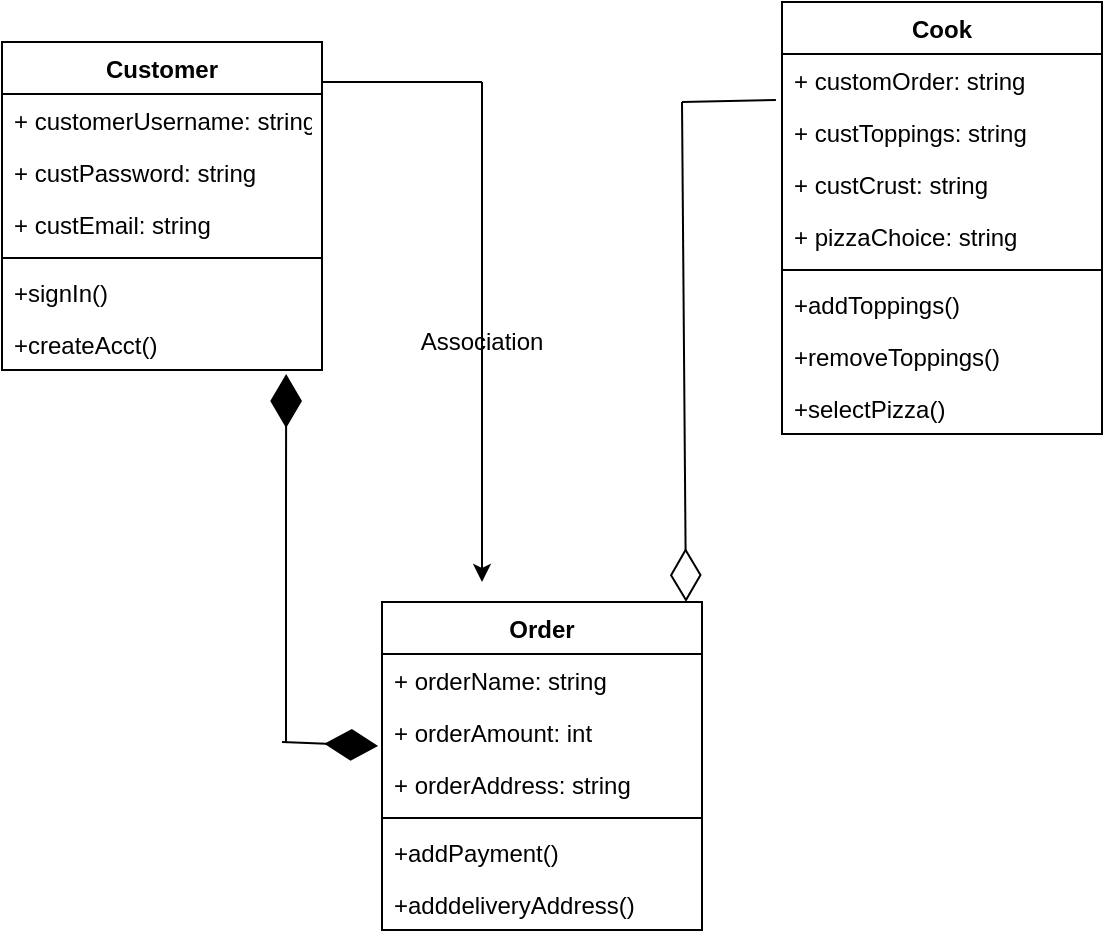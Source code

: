 <mxfile version="13.9.8" type="github">
  <diagram name="Page-1" id="c4acf3e9-155e-7222-9cf6-157b1a14988f">
    <mxGraphModel dx="868" dy="450" grid="1" gridSize="10" guides="1" tooltips="1" connect="1" arrows="1" fold="1" page="1" pageScale="1" pageWidth="850" pageHeight="1100" background="#ffffff" math="0" shadow="0">
      <root>
        <mxCell id="0" />
        <mxCell id="1" parent="0" />
        <mxCell id="BzQTkP8zbD1Mrh2k2CRk-1" value="Customer" style="swimlane;fontStyle=1;align=center;verticalAlign=top;childLayout=stackLayout;horizontal=1;startSize=26;horizontalStack=0;resizeParent=1;resizeParentMax=0;resizeLast=0;collapsible=1;marginBottom=0;" vertex="1" parent="1">
          <mxGeometry x="110" y="140" width="160" height="164" as="geometry" />
        </mxCell>
        <mxCell id="BzQTkP8zbD1Mrh2k2CRk-2" value="+ customerUsername: string" style="text;strokeColor=none;fillColor=none;align=left;verticalAlign=top;spacingLeft=4;spacingRight=4;overflow=hidden;rotatable=0;points=[[0,0.5],[1,0.5]];portConstraint=eastwest;" vertex="1" parent="BzQTkP8zbD1Mrh2k2CRk-1">
          <mxGeometry y="26" width="160" height="26" as="geometry" />
        </mxCell>
        <mxCell id="BzQTkP8zbD1Mrh2k2CRk-5" value="+ custPassword: string" style="text;strokeColor=none;fillColor=none;align=left;verticalAlign=top;spacingLeft=4;spacingRight=4;overflow=hidden;rotatable=0;points=[[0,0.5],[1,0.5]];portConstraint=eastwest;" vertex="1" parent="BzQTkP8zbD1Mrh2k2CRk-1">
          <mxGeometry y="52" width="160" height="26" as="geometry" />
        </mxCell>
        <mxCell id="BzQTkP8zbD1Mrh2k2CRk-6" value="+ custEmail: string" style="text;strokeColor=none;fillColor=none;align=left;verticalAlign=top;spacingLeft=4;spacingRight=4;overflow=hidden;rotatable=0;points=[[0,0.5],[1,0.5]];portConstraint=eastwest;" vertex="1" parent="BzQTkP8zbD1Mrh2k2CRk-1">
          <mxGeometry y="78" width="160" height="26" as="geometry" />
        </mxCell>
        <mxCell id="BzQTkP8zbD1Mrh2k2CRk-3" value="" style="line;strokeWidth=1;fillColor=none;align=left;verticalAlign=middle;spacingTop=-1;spacingLeft=3;spacingRight=3;rotatable=0;labelPosition=right;points=[];portConstraint=eastwest;" vertex="1" parent="BzQTkP8zbD1Mrh2k2CRk-1">
          <mxGeometry y="104" width="160" height="8" as="geometry" />
        </mxCell>
        <mxCell id="BzQTkP8zbD1Mrh2k2CRk-4" value="+signIn()" style="text;strokeColor=none;fillColor=none;align=left;verticalAlign=top;spacingLeft=4;spacingRight=4;overflow=hidden;rotatable=0;points=[[0,0.5],[1,0.5]];portConstraint=eastwest;" vertex="1" parent="BzQTkP8zbD1Mrh2k2CRk-1">
          <mxGeometry y="112" width="160" height="26" as="geometry" />
        </mxCell>
        <mxCell id="BzQTkP8zbD1Mrh2k2CRk-8" value="+createAcct()" style="text;strokeColor=none;fillColor=none;align=left;verticalAlign=top;spacingLeft=4;spacingRight=4;overflow=hidden;rotatable=0;points=[[0,0.5],[1,0.5]];portConstraint=eastwest;" vertex="1" parent="BzQTkP8zbD1Mrh2k2CRk-1">
          <mxGeometry y="138" width="160" height="26" as="geometry" />
        </mxCell>
        <mxCell id="BzQTkP8zbD1Mrh2k2CRk-9" value="Cook" style="swimlane;fontStyle=1;align=center;verticalAlign=top;childLayout=stackLayout;horizontal=1;startSize=26;horizontalStack=0;resizeParent=1;resizeParentMax=0;resizeLast=0;collapsible=1;marginBottom=0;" vertex="1" parent="1">
          <mxGeometry x="500" y="120" width="160" height="216" as="geometry" />
        </mxCell>
        <mxCell id="BzQTkP8zbD1Mrh2k2CRk-10" value="+ customOrder: string" style="text;strokeColor=none;fillColor=none;align=left;verticalAlign=top;spacingLeft=4;spacingRight=4;overflow=hidden;rotatable=0;points=[[0,0.5],[1,0.5]];portConstraint=eastwest;" vertex="1" parent="BzQTkP8zbD1Mrh2k2CRk-9">
          <mxGeometry y="26" width="160" height="26" as="geometry" />
        </mxCell>
        <mxCell id="BzQTkP8zbD1Mrh2k2CRk-11" value="+ custToppings: string" style="text;strokeColor=none;fillColor=none;align=left;verticalAlign=top;spacingLeft=4;spacingRight=4;overflow=hidden;rotatable=0;points=[[0,0.5],[1,0.5]];portConstraint=eastwest;" vertex="1" parent="BzQTkP8zbD1Mrh2k2CRk-9">
          <mxGeometry y="52" width="160" height="26" as="geometry" />
        </mxCell>
        <mxCell id="BzQTkP8zbD1Mrh2k2CRk-12" value="+ custCrust: string&#xa;" style="text;strokeColor=none;fillColor=none;align=left;verticalAlign=top;spacingLeft=4;spacingRight=4;overflow=hidden;rotatable=0;points=[[0,0.5],[1,0.5]];portConstraint=eastwest;" vertex="1" parent="BzQTkP8zbD1Mrh2k2CRk-9">
          <mxGeometry y="78" width="160" height="26" as="geometry" />
        </mxCell>
        <mxCell id="BzQTkP8zbD1Mrh2k2CRk-16" value="+ pizzaChoice: string" style="text;strokeColor=none;fillColor=none;align=left;verticalAlign=top;spacingLeft=4;spacingRight=4;overflow=hidden;rotatable=0;points=[[0,0.5],[1,0.5]];portConstraint=eastwest;" vertex="1" parent="BzQTkP8zbD1Mrh2k2CRk-9">
          <mxGeometry y="104" width="160" height="26" as="geometry" />
        </mxCell>
        <mxCell id="BzQTkP8zbD1Mrh2k2CRk-13" value="" style="line;strokeWidth=1;fillColor=none;align=left;verticalAlign=middle;spacingTop=-1;spacingLeft=3;spacingRight=3;rotatable=0;labelPosition=right;points=[];portConstraint=eastwest;" vertex="1" parent="BzQTkP8zbD1Mrh2k2CRk-9">
          <mxGeometry y="130" width="160" height="8" as="geometry" />
        </mxCell>
        <mxCell id="BzQTkP8zbD1Mrh2k2CRk-14" value="+addToppings()" style="text;strokeColor=none;fillColor=none;align=left;verticalAlign=top;spacingLeft=4;spacingRight=4;overflow=hidden;rotatable=0;points=[[0,0.5],[1,0.5]];portConstraint=eastwest;" vertex="1" parent="BzQTkP8zbD1Mrh2k2CRk-9">
          <mxGeometry y="138" width="160" height="26" as="geometry" />
        </mxCell>
        <mxCell id="BzQTkP8zbD1Mrh2k2CRk-15" value="+removeToppings()" style="text;strokeColor=none;fillColor=none;align=left;verticalAlign=top;spacingLeft=4;spacingRight=4;overflow=hidden;rotatable=0;points=[[0,0.5],[1,0.5]];portConstraint=eastwest;" vertex="1" parent="BzQTkP8zbD1Mrh2k2CRk-9">
          <mxGeometry y="164" width="160" height="26" as="geometry" />
        </mxCell>
        <mxCell id="BzQTkP8zbD1Mrh2k2CRk-17" value="+selectPizza()" style="text;strokeColor=none;fillColor=none;align=left;verticalAlign=top;spacingLeft=4;spacingRight=4;overflow=hidden;rotatable=0;points=[[0,0.5],[1,0.5]];portConstraint=eastwest;" vertex="1" parent="BzQTkP8zbD1Mrh2k2CRk-9">
          <mxGeometry y="190" width="160" height="26" as="geometry" />
        </mxCell>
        <mxCell id="BzQTkP8zbD1Mrh2k2CRk-18" value="Order" style="swimlane;fontStyle=1;align=center;verticalAlign=top;childLayout=stackLayout;horizontal=1;startSize=26;horizontalStack=0;resizeParent=1;resizeParentMax=0;resizeLast=0;collapsible=1;marginBottom=0;" vertex="1" parent="1">
          <mxGeometry x="300" y="420" width="160" height="164" as="geometry" />
        </mxCell>
        <mxCell id="BzQTkP8zbD1Mrh2k2CRk-19" value="+ orderName: string" style="text;strokeColor=none;fillColor=none;align=left;verticalAlign=top;spacingLeft=4;spacingRight=4;overflow=hidden;rotatable=0;points=[[0,0.5],[1,0.5]];portConstraint=eastwest;" vertex="1" parent="BzQTkP8zbD1Mrh2k2CRk-18">
          <mxGeometry y="26" width="160" height="26" as="geometry" />
        </mxCell>
        <mxCell id="BzQTkP8zbD1Mrh2k2CRk-20" value="+ orderAmount: int" style="text;strokeColor=none;fillColor=none;align=left;verticalAlign=top;spacingLeft=4;spacingRight=4;overflow=hidden;rotatable=0;points=[[0,0.5],[1,0.5]];portConstraint=eastwest;" vertex="1" parent="BzQTkP8zbD1Mrh2k2CRk-18">
          <mxGeometry y="52" width="160" height="26" as="geometry" />
        </mxCell>
        <mxCell id="BzQTkP8zbD1Mrh2k2CRk-21" value="+ orderAddress: string" style="text;strokeColor=none;fillColor=none;align=left;verticalAlign=top;spacingLeft=4;spacingRight=4;overflow=hidden;rotatable=0;points=[[0,0.5],[1,0.5]];portConstraint=eastwest;" vertex="1" parent="BzQTkP8zbD1Mrh2k2CRk-18">
          <mxGeometry y="78" width="160" height="26" as="geometry" />
        </mxCell>
        <mxCell id="BzQTkP8zbD1Mrh2k2CRk-22" value="" style="line;strokeWidth=1;fillColor=none;align=left;verticalAlign=middle;spacingTop=-1;spacingLeft=3;spacingRight=3;rotatable=0;labelPosition=right;points=[];portConstraint=eastwest;" vertex="1" parent="BzQTkP8zbD1Mrh2k2CRk-18">
          <mxGeometry y="104" width="160" height="8" as="geometry" />
        </mxCell>
        <mxCell id="BzQTkP8zbD1Mrh2k2CRk-23" value="+addPayment()" style="text;strokeColor=none;fillColor=none;align=left;verticalAlign=top;spacingLeft=4;spacingRight=4;overflow=hidden;rotatable=0;points=[[0,0.5],[1,0.5]];portConstraint=eastwest;" vertex="1" parent="BzQTkP8zbD1Mrh2k2CRk-18">
          <mxGeometry y="112" width="160" height="26" as="geometry" />
        </mxCell>
        <mxCell id="BzQTkP8zbD1Mrh2k2CRk-24" value="+adddeliveryAddress()" style="text;strokeColor=none;fillColor=none;align=left;verticalAlign=top;spacingLeft=4;spacingRight=4;overflow=hidden;rotatable=0;points=[[0,0.5],[1,0.5]];portConstraint=eastwest;" vertex="1" parent="BzQTkP8zbD1Mrh2k2CRk-18">
          <mxGeometry y="138" width="160" height="26" as="geometry" />
        </mxCell>
        <mxCell id="BzQTkP8zbD1Mrh2k2CRk-33" value="" style="endArrow=none;html=1;" edge="1" parent="1">
          <mxGeometry width="50" height="50" relative="1" as="geometry">
            <mxPoint x="270" y="160" as="sourcePoint" />
            <mxPoint x="350" y="160" as="targetPoint" />
          </mxGeometry>
        </mxCell>
        <mxCell id="BzQTkP8zbD1Mrh2k2CRk-34" value="" style="endArrow=classic;html=1;" edge="1" parent="1">
          <mxGeometry width="50" height="50" relative="1" as="geometry">
            <mxPoint x="350" y="160" as="sourcePoint" />
            <mxPoint x="350" y="410" as="targetPoint" />
          </mxGeometry>
        </mxCell>
        <mxCell id="BzQTkP8zbD1Mrh2k2CRk-35" value="Association" style="text;html=1;strokeColor=none;fillColor=none;align=center;verticalAlign=middle;whiteSpace=wrap;rounded=0;" vertex="1" parent="1">
          <mxGeometry x="330" y="280" width="40" height="20" as="geometry" />
        </mxCell>
        <mxCell id="BzQTkP8zbD1Mrh2k2CRk-36" value="" style="endArrow=diamondThin;endFill=1;endSize=24;html=1;entryX=0.888;entryY=1.077;entryDx=0;entryDy=0;entryPerimeter=0;" edge="1" parent="1" target="BzQTkP8zbD1Mrh2k2CRk-8">
          <mxGeometry width="160" relative="1" as="geometry">
            <mxPoint x="252" y="490" as="sourcePoint" />
            <mxPoint x="460" y="390" as="targetPoint" />
            <Array as="points">
              <mxPoint x="252" y="370" />
            </Array>
          </mxGeometry>
        </mxCell>
        <mxCell id="BzQTkP8zbD1Mrh2k2CRk-38" value="" style="endArrow=diamondThin;endFill=1;endSize=24;html=1;entryX=-0.012;entryY=0.769;entryDx=0;entryDy=0;entryPerimeter=0;" edge="1" parent="1" target="BzQTkP8zbD1Mrh2k2CRk-20">
          <mxGeometry width="160" relative="1" as="geometry">
            <mxPoint x="250" y="490" as="sourcePoint" />
            <mxPoint x="300" y="485" as="targetPoint" />
          </mxGeometry>
        </mxCell>
        <mxCell id="BzQTkP8zbD1Mrh2k2CRk-39" value="" style="endArrow=diamondThin;endFill=0;endSize=24;html=1;entryX=0.95;entryY=0;entryDx=0;entryDy=0;entryPerimeter=0;" edge="1" parent="1" target="BzQTkP8zbD1Mrh2k2CRk-18">
          <mxGeometry width="160" relative="1" as="geometry">
            <mxPoint x="450" y="170" as="sourcePoint" />
            <mxPoint x="452" y="410" as="targetPoint" />
          </mxGeometry>
        </mxCell>
        <mxCell id="BzQTkP8zbD1Mrh2k2CRk-41" value="" style="endArrow=none;html=1;entryX=-0.019;entryY=0.885;entryDx=0;entryDy=0;entryPerimeter=0;" edge="1" parent="1" target="BzQTkP8zbD1Mrh2k2CRk-10">
          <mxGeometry width="50" height="50" relative="1" as="geometry">
            <mxPoint x="450" y="170" as="sourcePoint" />
            <mxPoint x="475" y="150" as="targetPoint" />
          </mxGeometry>
        </mxCell>
      </root>
    </mxGraphModel>
  </diagram>
</mxfile>
